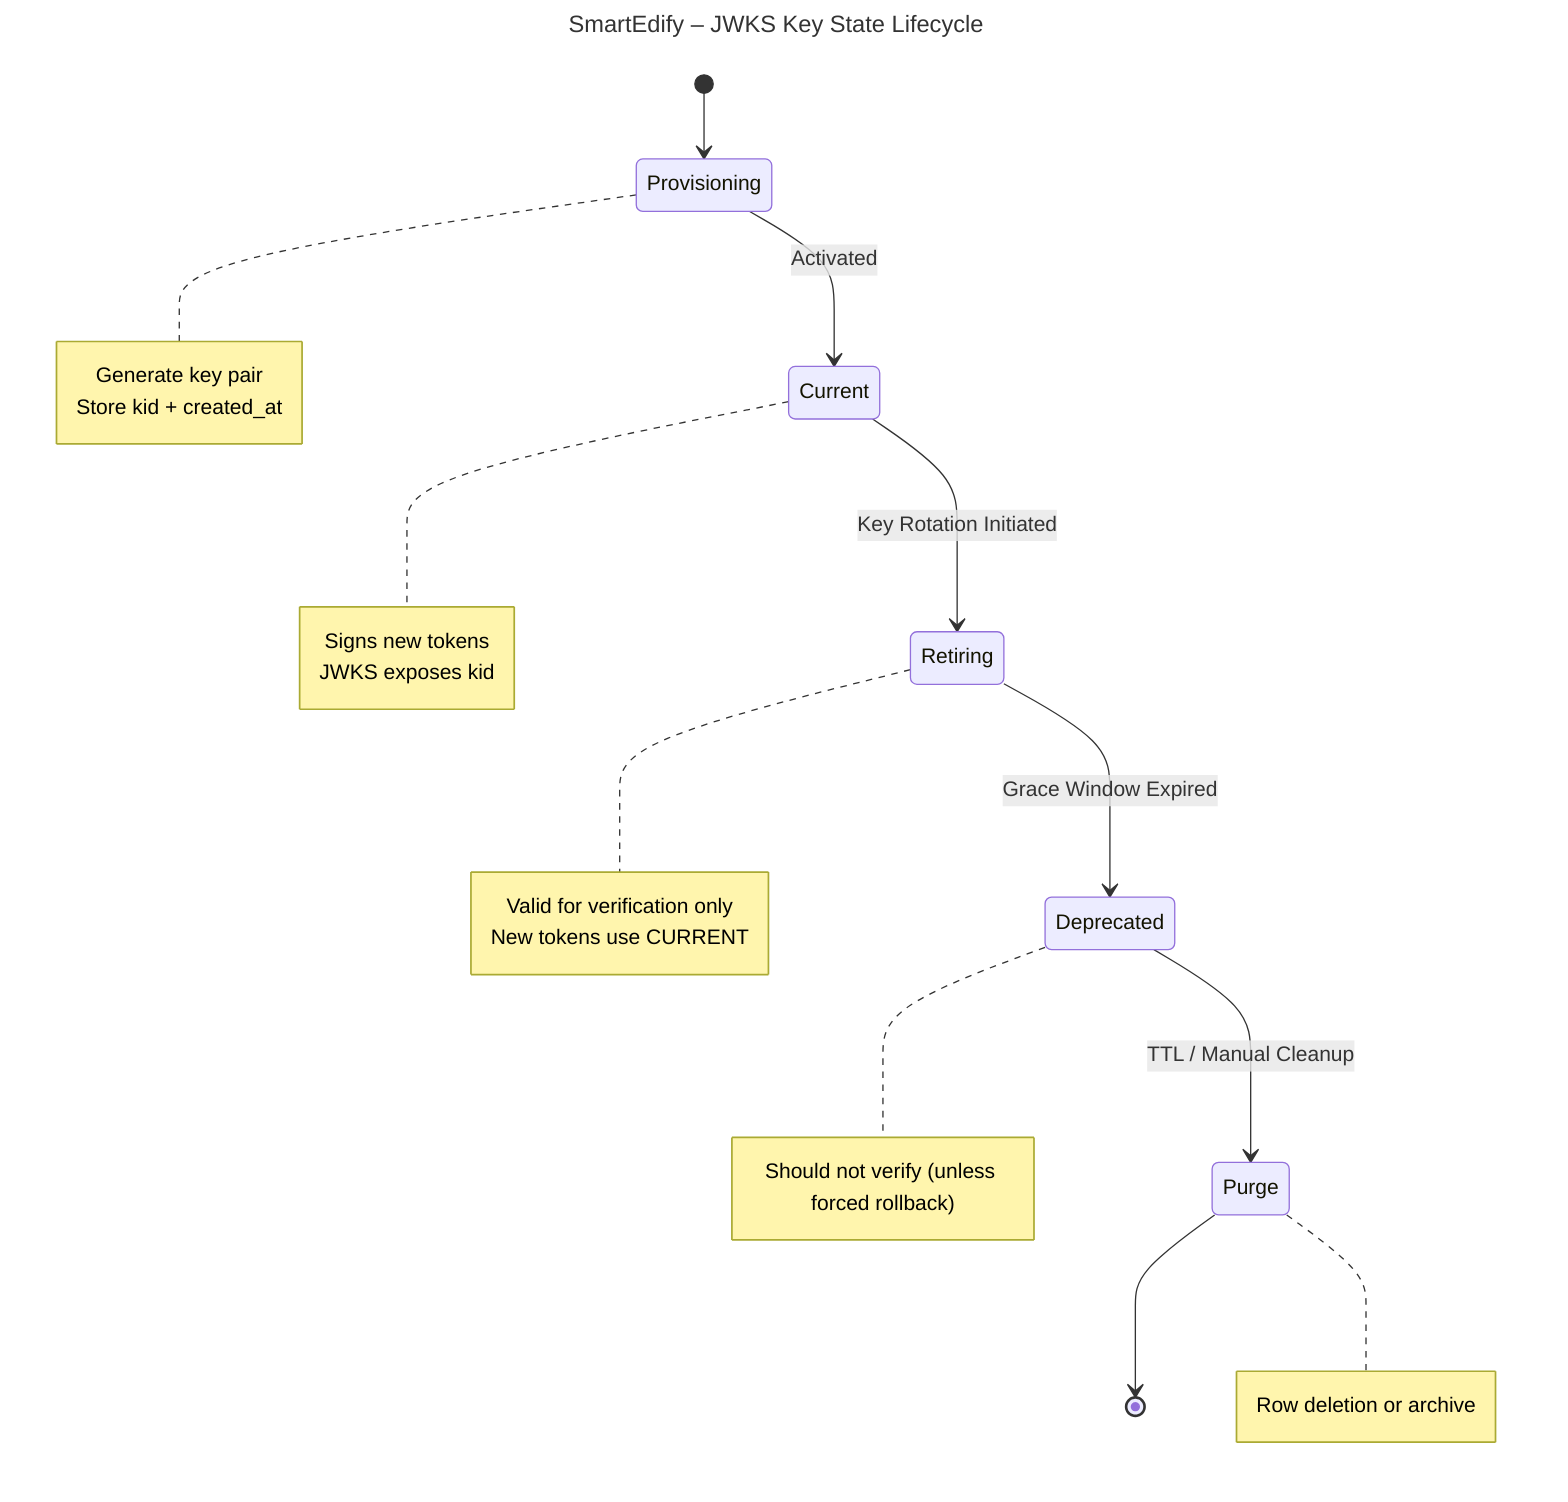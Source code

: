 ---
id: jwks-rotation-state
title: "SmartEdify – JWKS Key State Lifecycle"
description: "State machine for provisioning, promoting, retiring, and purging signing keys exposed via JWKS."
updated: 2025-02-14
tags: ["security", "jwks", "state"]
---
stateDiagram-v2
    [*] --> Provisioning
    Provisioning --> Current: Activated
    Current --> Retiring: Key Rotation Initiated
    Retiring --> Deprecated: Grace Window Expired
    Deprecated --> Purge: TTL / Manual Cleanup
    Purge --> [*]

    note right of Provisioning: Generate key pair<br/>Store kid + created_at
    note right of Current: Signs new tokens<br/>JWKS exposes kid
    note right of Retiring: Valid for verification only<br/>New tokens use CURRENT
    note right of Deprecated: Should not verify (unless forced rollback)
    note right of Purge: Row deletion or archive